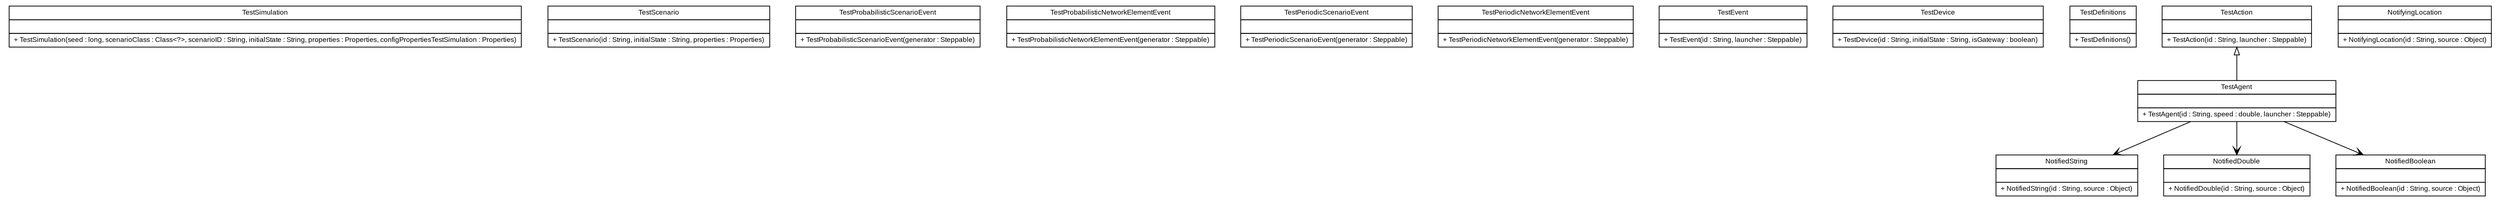 #!/usr/local/bin/dot
#
# Class diagram 
# Generated by UMLGraph version 5.1 (http://www.umlgraph.org/)
#

digraph G {
	edge [fontname="arial",fontsize=10,labelfontname="arial",labelfontsize=10];
	node [fontname="arial",fontsize=10,shape=plaintext];
	nodesep=0.25;
	ranksep=0.5;
	// es.upm.dit.gsi.shanks.notification.util.test.TestSimulation
	c1809 [label=<<table title="es.upm.dit.gsi.shanks.notification.util.test.TestSimulation" border="0" cellborder="1" cellspacing="0" cellpadding="2" port="p" href="./TestSimulation.html">
		<tr><td><table border="0" cellspacing="0" cellpadding="1">
<tr><td align="center" balign="center"> TestSimulation </td></tr>
		</table></td></tr>
		<tr><td><table border="0" cellspacing="0" cellpadding="1">
<tr><td align="left" balign="left">  </td></tr>
		</table></td></tr>
		<tr><td><table border="0" cellspacing="0" cellpadding="1">
<tr><td align="left" balign="left"> + TestSimulation(seed : long, scenarioClass : Class&lt;?&gt;, scenarioID : String, initialState : String, properties : Properties, configPropertiesTestSimulation : Properties) </td></tr>
		</table></td></tr>
		</table>>, fontname="arial", fontcolor="black", fontsize=9.0];
	// es.upm.dit.gsi.shanks.notification.util.test.TestScenario
	c1810 [label=<<table title="es.upm.dit.gsi.shanks.notification.util.test.TestScenario" border="0" cellborder="1" cellspacing="0" cellpadding="2" port="p" href="./TestScenario.html">
		<tr><td><table border="0" cellspacing="0" cellpadding="1">
<tr><td align="center" balign="center"> TestScenario </td></tr>
		</table></td></tr>
		<tr><td><table border="0" cellspacing="0" cellpadding="1">
<tr><td align="left" balign="left">  </td></tr>
		</table></td></tr>
		<tr><td><table border="0" cellspacing="0" cellpadding="1">
<tr><td align="left" balign="left"> + TestScenario(id : String, initialState : String, properties : Properties) </td></tr>
		</table></td></tr>
		</table>>, fontname="arial", fontcolor="black", fontsize=9.0];
	// es.upm.dit.gsi.shanks.notification.util.test.TestProbabilisticScenarioEvent
	c1811 [label=<<table title="es.upm.dit.gsi.shanks.notification.util.test.TestProbabilisticScenarioEvent" border="0" cellborder="1" cellspacing="0" cellpadding="2" port="p" href="./TestProbabilisticScenarioEvent.html">
		<tr><td><table border="0" cellspacing="0" cellpadding="1">
<tr><td align="center" balign="center"> TestProbabilisticScenarioEvent </td></tr>
		</table></td></tr>
		<tr><td><table border="0" cellspacing="0" cellpadding="1">
<tr><td align="left" balign="left">  </td></tr>
		</table></td></tr>
		<tr><td><table border="0" cellspacing="0" cellpadding="1">
<tr><td align="left" balign="left"> + TestProbabilisticScenarioEvent(generator : Steppable) </td></tr>
		</table></td></tr>
		</table>>, fontname="arial", fontcolor="black", fontsize=9.0];
	// es.upm.dit.gsi.shanks.notification.util.test.TestProbabilisticNetworkElementEvent
	c1812 [label=<<table title="es.upm.dit.gsi.shanks.notification.util.test.TestProbabilisticNetworkElementEvent" border="0" cellborder="1" cellspacing="0" cellpadding="2" port="p" href="./TestProbabilisticNetworkElementEvent.html">
		<tr><td><table border="0" cellspacing="0" cellpadding="1">
<tr><td align="center" balign="center"> TestProbabilisticNetworkElementEvent </td></tr>
		</table></td></tr>
		<tr><td><table border="0" cellspacing="0" cellpadding="1">
<tr><td align="left" balign="left">  </td></tr>
		</table></td></tr>
		<tr><td><table border="0" cellspacing="0" cellpadding="1">
<tr><td align="left" balign="left"> + TestProbabilisticNetworkElementEvent(generator : Steppable) </td></tr>
		</table></td></tr>
		</table>>, fontname="arial", fontcolor="black", fontsize=9.0];
	// es.upm.dit.gsi.shanks.notification.util.test.TestPeriodicScenarioEvent
	c1813 [label=<<table title="es.upm.dit.gsi.shanks.notification.util.test.TestPeriodicScenarioEvent" border="0" cellborder="1" cellspacing="0" cellpadding="2" port="p" href="./TestPeriodicScenarioEvent.html">
		<tr><td><table border="0" cellspacing="0" cellpadding="1">
<tr><td align="center" balign="center"> TestPeriodicScenarioEvent </td></tr>
		</table></td></tr>
		<tr><td><table border="0" cellspacing="0" cellpadding="1">
<tr><td align="left" balign="left">  </td></tr>
		</table></td></tr>
		<tr><td><table border="0" cellspacing="0" cellpadding="1">
<tr><td align="left" balign="left"> + TestPeriodicScenarioEvent(generator : Steppable) </td></tr>
		</table></td></tr>
		</table>>, fontname="arial", fontcolor="black", fontsize=9.0];
	// es.upm.dit.gsi.shanks.notification.util.test.TestPeriodicNetworkElementEvent
	c1814 [label=<<table title="es.upm.dit.gsi.shanks.notification.util.test.TestPeriodicNetworkElementEvent" border="0" cellborder="1" cellspacing="0" cellpadding="2" port="p" href="./TestPeriodicNetworkElementEvent.html">
		<tr><td><table border="0" cellspacing="0" cellpadding="1">
<tr><td align="center" balign="center"> TestPeriodicNetworkElementEvent </td></tr>
		</table></td></tr>
		<tr><td><table border="0" cellspacing="0" cellpadding="1">
<tr><td align="left" balign="left">  </td></tr>
		</table></td></tr>
		<tr><td><table border="0" cellspacing="0" cellpadding="1">
<tr><td align="left" balign="left"> + TestPeriodicNetworkElementEvent(generator : Steppable) </td></tr>
		</table></td></tr>
		</table>>, fontname="arial", fontcolor="black", fontsize=9.0];
	// es.upm.dit.gsi.shanks.notification.util.test.TestEvent
	c1815 [label=<<table title="es.upm.dit.gsi.shanks.notification.util.test.TestEvent" border="0" cellborder="1" cellspacing="0" cellpadding="2" port="p" href="./TestEvent.html">
		<tr><td><table border="0" cellspacing="0" cellpadding="1">
<tr><td align="center" balign="center"> TestEvent </td></tr>
		</table></td></tr>
		<tr><td><table border="0" cellspacing="0" cellpadding="1">
<tr><td align="left" balign="left">  </td></tr>
		</table></td></tr>
		<tr><td><table border="0" cellspacing="0" cellpadding="1">
<tr><td align="left" balign="left"> + TestEvent(id : String, launcher : Steppable) </td></tr>
		</table></td></tr>
		</table>>, fontname="arial", fontcolor="black", fontsize=9.0];
	// es.upm.dit.gsi.shanks.notification.util.test.TestDevice
	c1816 [label=<<table title="es.upm.dit.gsi.shanks.notification.util.test.TestDevice" border="0" cellborder="1" cellspacing="0" cellpadding="2" port="p" href="./TestDevice.html">
		<tr><td><table border="0" cellspacing="0" cellpadding="1">
<tr><td align="center" balign="center"> TestDevice </td></tr>
		</table></td></tr>
		<tr><td><table border="0" cellspacing="0" cellpadding="1">
<tr><td align="left" balign="left">  </td></tr>
		</table></td></tr>
		<tr><td><table border="0" cellspacing="0" cellpadding="1">
<tr><td align="left" balign="left"> + TestDevice(id : String, initialState : String, isGateway : boolean) </td></tr>
		</table></td></tr>
		</table>>, fontname="arial", fontcolor="black", fontsize=9.0];
	// es.upm.dit.gsi.shanks.notification.util.test.TestDefinitions
	c1817 [label=<<table title="es.upm.dit.gsi.shanks.notification.util.test.TestDefinitions" border="0" cellborder="1" cellspacing="0" cellpadding="2" port="p" href="./TestDefinitions.html">
		<tr><td><table border="0" cellspacing="0" cellpadding="1">
<tr><td align="center" balign="center"> TestDefinitions </td></tr>
		</table></td></tr>
		<tr><td><table border="0" cellspacing="0" cellpadding="1">
<tr><td align="left" balign="left">  </td></tr>
		</table></td></tr>
		<tr><td><table border="0" cellspacing="0" cellpadding="1">
<tr><td align="left" balign="left"> + TestDefinitions() </td></tr>
		</table></td></tr>
		</table>>, fontname="arial", fontcolor="black", fontsize=9.0];
	// es.upm.dit.gsi.shanks.notification.util.test.TestAgent
	c1818 [label=<<table title="es.upm.dit.gsi.shanks.notification.util.test.TestAgent" border="0" cellborder="1" cellspacing="0" cellpadding="2" port="p" href="./TestAgent.html">
		<tr><td><table border="0" cellspacing="0" cellpadding="1">
<tr><td align="center" balign="center"> TestAgent </td></tr>
		</table></td></tr>
		<tr><td><table border="0" cellspacing="0" cellpadding="1">
<tr><td align="left" balign="left">  </td></tr>
		</table></td></tr>
		<tr><td><table border="0" cellspacing="0" cellpadding="1">
<tr><td align="left" balign="left"> + TestAgent(id : String, speed : double, launcher : Steppable) </td></tr>
		</table></td></tr>
		</table>>, fontname="arial", fontcolor="black", fontsize=9.0];
	// es.upm.dit.gsi.shanks.notification.util.test.TestAction
	c1819 [label=<<table title="es.upm.dit.gsi.shanks.notification.util.test.TestAction" border="0" cellborder="1" cellspacing="0" cellpadding="2" port="p" href="./TestAction.html">
		<tr><td><table border="0" cellspacing="0" cellpadding="1">
<tr><td align="center" balign="center"> TestAction </td></tr>
		</table></td></tr>
		<tr><td><table border="0" cellspacing="0" cellpadding="1">
<tr><td align="left" balign="left">  </td></tr>
		</table></td></tr>
		<tr><td><table border="0" cellspacing="0" cellpadding="1">
<tr><td align="left" balign="left"> + TestAction(id : String, launcher : Steppable) </td></tr>
		</table></td></tr>
		</table>>, fontname="arial", fontcolor="black", fontsize=9.0];
	// es.upm.dit.gsi.shanks.notification.util.test.NotifyingLocation
	c1820 [label=<<table title="es.upm.dit.gsi.shanks.notification.util.test.NotifyingLocation" border="0" cellborder="1" cellspacing="0" cellpadding="2" port="p" href="./NotifyingLocation.html">
		<tr><td><table border="0" cellspacing="0" cellpadding="1">
<tr><td align="center" balign="center"> NotifyingLocation </td></tr>
		</table></td></tr>
		<tr><td><table border="0" cellspacing="0" cellpadding="1">
<tr><td align="left" balign="left">  </td></tr>
		</table></td></tr>
		<tr><td><table border="0" cellspacing="0" cellpadding="1">
<tr><td align="left" balign="left"> + NotifyingLocation(id : String, source : Object) </td></tr>
		</table></td></tr>
		</table>>, fontname="arial", fontcolor="black", fontsize=9.0];
	// es.upm.dit.gsi.shanks.notification.util.test.NotifiedString
	c1821 [label=<<table title="es.upm.dit.gsi.shanks.notification.util.test.NotifiedString" border="0" cellborder="1" cellspacing="0" cellpadding="2" port="p" href="./NotifiedString.html">
		<tr><td><table border="0" cellspacing="0" cellpadding="1">
<tr><td align="center" balign="center"> NotifiedString </td></tr>
		</table></td></tr>
		<tr><td><table border="0" cellspacing="0" cellpadding="1">
<tr><td align="left" balign="left">  </td></tr>
		</table></td></tr>
		<tr><td><table border="0" cellspacing="0" cellpadding="1">
<tr><td align="left" balign="left"> + NotifiedString(id : String, source : Object) </td></tr>
		</table></td></tr>
		</table>>, fontname="arial", fontcolor="black", fontsize=9.0];
	// es.upm.dit.gsi.shanks.notification.util.test.NotifiedDouble
	c1822 [label=<<table title="es.upm.dit.gsi.shanks.notification.util.test.NotifiedDouble" border="0" cellborder="1" cellspacing="0" cellpadding="2" port="p" href="./NotifiedDouble.html">
		<tr><td><table border="0" cellspacing="0" cellpadding="1">
<tr><td align="center" balign="center"> NotifiedDouble </td></tr>
		</table></td></tr>
		<tr><td><table border="0" cellspacing="0" cellpadding="1">
<tr><td align="left" balign="left">  </td></tr>
		</table></td></tr>
		<tr><td><table border="0" cellspacing="0" cellpadding="1">
<tr><td align="left" balign="left"> + NotifiedDouble(id : String, source : Object) </td></tr>
		</table></td></tr>
		</table>>, fontname="arial", fontcolor="black", fontsize=9.0];
	// es.upm.dit.gsi.shanks.notification.util.test.NotifiedBoolean
	c1823 [label=<<table title="es.upm.dit.gsi.shanks.notification.util.test.NotifiedBoolean" border="0" cellborder="1" cellspacing="0" cellpadding="2" port="p" href="./NotifiedBoolean.html">
		<tr><td><table border="0" cellspacing="0" cellpadding="1">
<tr><td align="center" balign="center"> NotifiedBoolean </td></tr>
		</table></td></tr>
		<tr><td><table border="0" cellspacing="0" cellpadding="1">
<tr><td align="left" balign="left">  </td></tr>
		</table></td></tr>
		<tr><td><table border="0" cellspacing="0" cellpadding="1">
<tr><td align="left" balign="left"> + NotifiedBoolean(id : String, source : Object) </td></tr>
		</table></td></tr>
		</table>>, fontname="arial", fontcolor="black", fontsize=9.0];
	//es.upm.dit.gsi.shanks.notification.util.test.TestAgent extends es.upm.dit.gsi.shanks.notification.util.test.TestAction
	c1819:p -> c1818:p [dir=back,arrowtail=empty];
	// es.upm.dit.gsi.shanks.notification.util.test.TestAgent NAVASSOC es.upm.dit.gsi.shanks.notification.util.test.NotifiedDouble
	c1818:p -> c1822:p [taillabel="", label="", headlabel="", fontname="arial", fontcolor="black", fontsize=10.0, color="black", arrowhead=open];
	// es.upm.dit.gsi.shanks.notification.util.test.TestAgent NAVASSOC es.upm.dit.gsi.shanks.notification.util.test.NotifiedString
	c1818:p -> c1821:p [taillabel="", label="", headlabel="", fontname="arial", fontcolor="black", fontsize=10.0, color="black", arrowhead=open];
	// es.upm.dit.gsi.shanks.notification.util.test.TestAgent NAVASSOC es.upm.dit.gsi.shanks.notification.util.test.NotifiedBoolean
	c1818:p -> c1823:p [taillabel="", label="", headlabel="", fontname="arial", fontcolor="black", fontsize=10.0, color="black", arrowhead=open];
}

